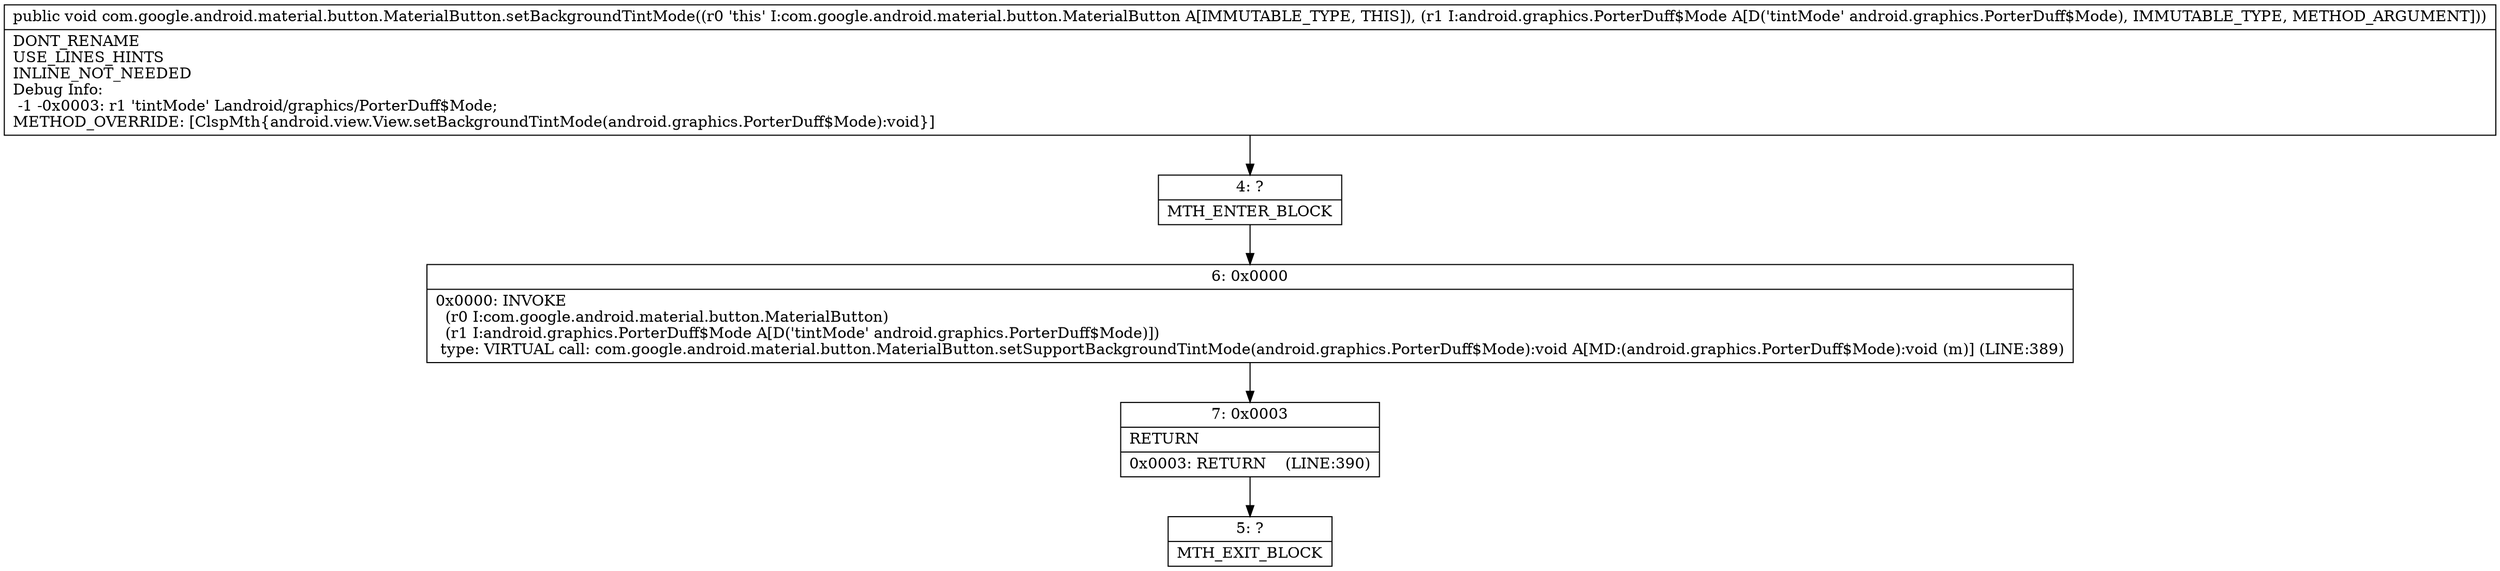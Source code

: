 digraph "CFG forcom.google.android.material.button.MaterialButton.setBackgroundTintMode(Landroid\/graphics\/PorterDuff$Mode;)V" {
Node_4 [shape=record,label="{4\:\ ?|MTH_ENTER_BLOCK\l}"];
Node_6 [shape=record,label="{6\:\ 0x0000|0x0000: INVOKE  \l  (r0 I:com.google.android.material.button.MaterialButton)\l  (r1 I:android.graphics.PorterDuff$Mode A[D('tintMode' android.graphics.PorterDuff$Mode)])\l type: VIRTUAL call: com.google.android.material.button.MaterialButton.setSupportBackgroundTintMode(android.graphics.PorterDuff$Mode):void A[MD:(android.graphics.PorterDuff$Mode):void (m)] (LINE:389)\l}"];
Node_7 [shape=record,label="{7\:\ 0x0003|RETURN\l|0x0003: RETURN    (LINE:390)\l}"];
Node_5 [shape=record,label="{5\:\ ?|MTH_EXIT_BLOCK\l}"];
MethodNode[shape=record,label="{public void com.google.android.material.button.MaterialButton.setBackgroundTintMode((r0 'this' I:com.google.android.material.button.MaterialButton A[IMMUTABLE_TYPE, THIS]), (r1 I:android.graphics.PorterDuff$Mode A[D('tintMode' android.graphics.PorterDuff$Mode), IMMUTABLE_TYPE, METHOD_ARGUMENT]))  | DONT_RENAME\lUSE_LINES_HINTS\lINLINE_NOT_NEEDED\lDebug Info:\l  \-1 \-0x0003: r1 'tintMode' Landroid\/graphics\/PorterDuff$Mode;\lMETHOD_OVERRIDE: [ClspMth\{android.view.View.setBackgroundTintMode(android.graphics.PorterDuff$Mode):void\}]\l}"];
MethodNode -> Node_4;Node_4 -> Node_6;
Node_6 -> Node_7;
Node_7 -> Node_5;
}

